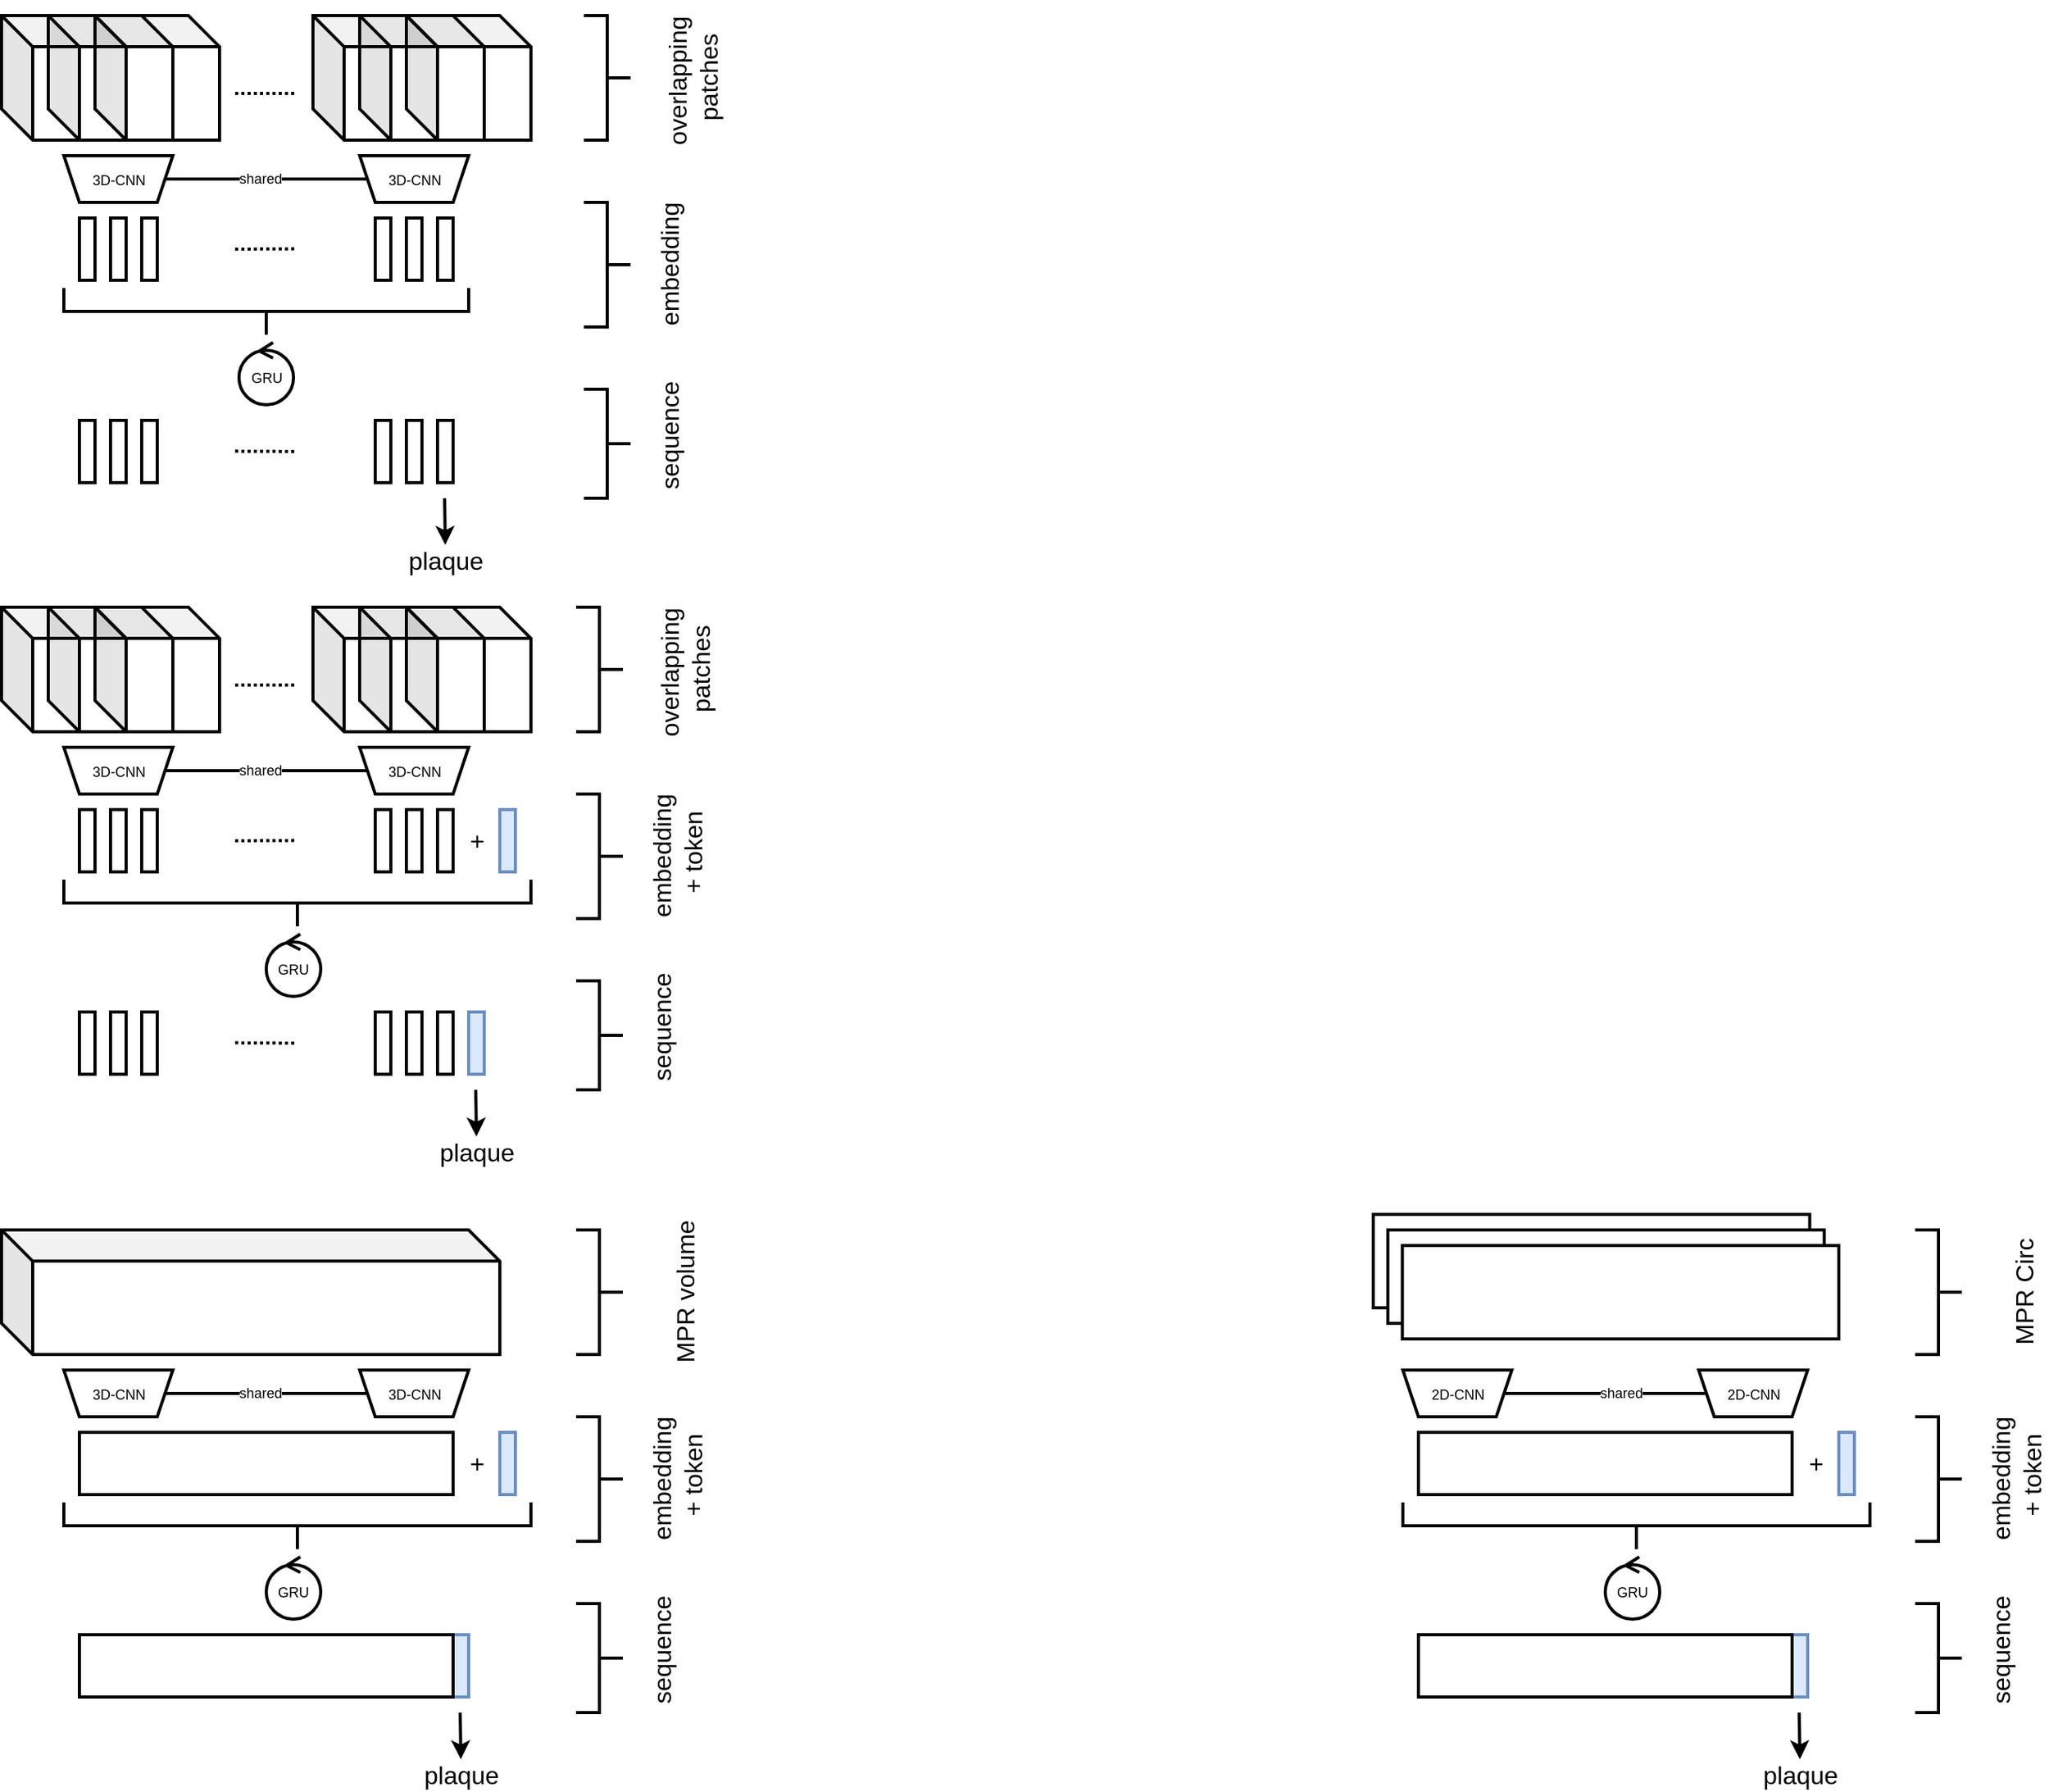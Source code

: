 <mxfile version="16.5.2" type="github">
  <diagram id="wu3s9VQ9t52bFEnNtLgB" name="Page-1">
    <mxGraphModel dx="346" dy="182" grid="1" gridSize="10" guides="1" tooltips="1" connect="1" arrows="1" fold="1" page="1" pageScale="1" pageWidth="827" pageHeight="1169" math="0" shadow="0">
      <root>
        <mxCell id="0" />
        <mxCell id="1" parent="0" />
        <mxCell id="9XVw_O79pxeB6KCYu5-Q-149" value="" style="shape=cube;whiteSpace=wrap;html=1;boundedLbl=1;backgroundOutline=1;darkOpacity=0.05;darkOpacity2=0.1;fillColor=none;strokeWidth=2;" vertex="1" parent="1">
          <mxGeometry x="40" y="400" width="80" height="80" as="geometry" />
        </mxCell>
        <mxCell id="9XVw_O79pxeB6KCYu5-Q-150" value="" style="shape=cube;whiteSpace=wrap;html=1;boundedLbl=1;backgroundOutline=1;darkOpacity=0.05;darkOpacity2=0.1;fillColor=none;strokeWidth=2;" vertex="1" parent="1">
          <mxGeometry x="70" y="400" width="80" height="80" as="geometry" />
        </mxCell>
        <mxCell id="9XVw_O79pxeB6KCYu5-Q-151" value="" style="shape=cube;whiteSpace=wrap;html=1;boundedLbl=1;backgroundOutline=1;darkOpacity=0.05;darkOpacity2=0.1;fillColor=none;strokeWidth=2;" vertex="1" parent="1">
          <mxGeometry x="100" y="400" width="80" height="80" as="geometry" />
        </mxCell>
        <mxCell id="9XVw_O79pxeB6KCYu5-Q-152" value="" style="shape=cube;whiteSpace=wrap;html=1;boundedLbl=1;backgroundOutline=1;darkOpacity=0.05;darkOpacity2=0.1;fillColor=none;strokeWidth=2;" vertex="1" parent="1">
          <mxGeometry x="240" y="400" width="80" height="80" as="geometry" />
        </mxCell>
        <mxCell id="9XVw_O79pxeB6KCYu5-Q-153" value="" style="shape=cube;whiteSpace=wrap;html=1;boundedLbl=1;backgroundOutline=1;darkOpacity=0.05;darkOpacity2=0.1;fillColor=none;strokeWidth=2;" vertex="1" parent="1">
          <mxGeometry x="270" y="400" width="80" height="80" as="geometry" />
        </mxCell>
        <mxCell id="9XVw_O79pxeB6KCYu5-Q-154" value="" style="shape=cube;whiteSpace=wrap;html=1;boundedLbl=1;backgroundOutline=1;darkOpacity=0.05;darkOpacity2=0.1;fillColor=none;strokeWidth=2;" vertex="1" parent="1">
          <mxGeometry x="300" y="400" width="80" height="80" as="geometry" />
        </mxCell>
        <mxCell id="9XVw_O79pxeB6KCYu5-Q-155" value="" style="endArrow=none;dashed=1;html=1;rounded=0;strokeWidth=2;dashPattern=1 1;" edge="1" parent="1">
          <mxGeometry width="50" height="50" relative="1" as="geometry">
            <mxPoint x="190" y="450" as="sourcePoint" />
            <mxPoint x="230" y="450" as="targetPoint" />
          </mxGeometry>
        </mxCell>
        <mxCell id="9XVw_O79pxeB6KCYu5-Q-156" value="" style="rounded=0;whiteSpace=wrap;html=1;fillColor=none;strokeWidth=2;" vertex="1" parent="1">
          <mxGeometry x="90" y="530" width="10" height="40" as="geometry" />
        </mxCell>
        <mxCell id="9XVw_O79pxeB6KCYu5-Q-157" value="" style="group;fontSize=9;strokeWidth=2;" vertex="1" connectable="0" parent="1">
          <mxGeometry x="80" y="490" width="80" height="30" as="geometry" />
        </mxCell>
        <mxCell id="9XVw_O79pxeB6KCYu5-Q-158" value="" style="shape=trapezoid;perimeter=trapezoidPerimeter;whiteSpace=wrap;html=1;fixedSize=1;fillColor=none;rotation=-180;size=10;strokeWidth=2;" vertex="1" parent="9XVw_O79pxeB6KCYu5-Q-157">
          <mxGeometry width="70" height="30" as="geometry" />
        </mxCell>
        <mxCell id="9XVw_O79pxeB6KCYu5-Q-159" value="&lt;font style=&quot;font-size: 9px&quot;&gt;3D-CNN&lt;/font&gt;" style="text;html=1;align=center;verticalAlign=middle;resizable=0;points=[];autosize=1;strokeColor=none;fillColor=none;" vertex="1" parent="9XVw_O79pxeB6KCYu5-Q-157">
          <mxGeometry x="10" y="5" width="50" height="20" as="geometry" />
        </mxCell>
        <mxCell id="9XVw_O79pxeB6KCYu5-Q-160" value="" style="rounded=0;whiteSpace=wrap;html=1;fillColor=none;strokeWidth=2;" vertex="1" parent="1">
          <mxGeometry x="110" y="530" width="10" height="40" as="geometry" />
        </mxCell>
        <mxCell id="9XVw_O79pxeB6KCYu5-Q-161" value="" style="rounded=0;whiteSpace=wrap;html=1;fillColor=none;strokeWidth=2;" vertex="1" parent="1">
          <mxGeometry x="130" y="530" width="10" height="40" as="geometry" />
        </mxCell>
        <mxCell id="9XVw_O79pxeB6KCYu5-Q-162" value="" style="group;fontSize=9;strokeWidth=2;" vertex="1" connectable="0" parent="1">
          <mxGeometry x="270" y="490" width="70" height="30" as="geometry" />
        </mxCell>
        <mxCell id="9XVw_O79pxeB6KCYu5-Q-163" value="" style="shape=trapezoid;perimeter=trapezoidPerimeter;whiteSpace=wrap;html=1;fixedSize=1;fillColor=none;rotation=-180;size=10;strokeWidth=2;" vertex="1" parent="9XVw_O79pxeB6KCYu5-Q-162">
          <mxGeometry width="70" height="30" as="geometry" />
        </mxCell>
        <mxCell id="9XVw_O79pxeB6KCYu5-Q-164" value="&lt;font style=&quot;font-size: 9px&quot;&gt;3D-CNN&lt;/font&gt;" style="text;html=1;align=center;verticalAlign=middle;resizable=0;points=[];autosize=1;strokeColor=none;fillColor=none;" vertex="1" parent="9XVw_O79pxeB6KCYu5-Q-162">
          <mxGeometry x="10.125" y="5" width="50" height="20" as="geometry" />
        </mxCell>
        <mxCell id="9XVw_O79pxeB6KCYu5-Q-165" value="" style="endArrow=none;dashed=1;html=1;rounded=0;strokeWidth=2;dashPattern=1 1;" edge="1" parent="1">
          <mxGeometry width="50" height="50" relative="1" as="geometry">
            <mxPoint x="190" y="550" as="sourcePoint" />
            <mxPoint x="229" y="549.8" as="targetPoint" />
          </mxGeometry>
        </mxCell>
        <mxCell id="9XVw_O79pxeB6KCYu5-Q-166" value="GRU" style="ellipse;shape=umlControl;whiteSpace=wrap;html=1;fillColor=none;fontSize=9;strokeWidth=2;" vertex="1" parent="1">
          <mxGeometry x="210" y="610" width="35" height="40" as="geometry" />
        </mxCell>
        <mxCell id="9XVw_O79pxeB6KCYu5-Q-167" value="" style="rounded=0;whiteSpace=wrap;html=1;fillColor=none;strokeWidth=2;" vertex="1" parent="1">
          <mxGeometry x="280" y="530" width="10" height="40" as="geometry" />
        </mxCell>
        <mxCell id="9XVw_O79pxeB6KCYu5-Q-168" value="" style="rounded=0;whiteSpace=wrap;html=1;fillColor=none;strokeWidth=2;" vertex="1" parent="1">
          <mxGeometry x="300" y="530" width="10" height="40" as="geometry" />
        </mxCell>
        <mxCell id="9XVw_O79pxeB6KCYu5-Q-169" value="" style="rounded=0;whiteSpace=wrap;html=1;fillColor=none;strokeWidth=2;" vertex="1" parent="1">
          <mxGeometry x="320" y="530" width="10" height="40" as="geometry" />
        </mxCell>
        <mxCell id="9XVw_O79pxeB6KCYu5-Q-170" style="edgeStyle=orthogonalEdgeStyle;rounded=0;orthogonalLoop=1;jettySize=auto;html=1;exitX=0;exitY=0.5;exitDx=0;exitDy=0;entryX=1;entryY=0.5;entryDx=0;entryDy=0;fontSize=9;endArrow=none;endFill=0;strokeWidth=2;" edge="1" parent="1" source="9XVw_O79pxeB6KCYu5-Q-158" target="9XVw_O79pxeB6KCYu5-Q-163">
          <mxGeometry relative="1" as="geometry" />
        </mxCell>
        <mxCell id="9XVw_O79pxeB6KCYu5-Q-171" value="shared" style="edgeLabel;html=1;align=center;verticalAlign=middle;resizable=0;points=[];fontSize=9;" vertex="1" connectable="0" parent="9XVw_O79pxeB6KCYu5-Q-170">
          <mxGeometry x="-0.303" y="2" relative="1" as="geometry">
            <mxPoint x="15" y="2" as="offset" />
          </mxGeometry>
        </mxCell>
        <mxCell id="9XVw_O79pxeB6KCYu5-Q-172" value="" style="strokeWidth=2;html=1;shape=mxgraph.flowchart.annotation_2;align=left;labelPosition=right;pointerEvents=1;fontSize=16;fillColor=none;rotation=-90;" vertex="1" parent="1">
          <mxGeometry x="215" y="440" width="30" height="300" as="geometry" />
        </mxCell>
        <mxCell id="9XVw_O79pxeB6KCYu5-Q-173" value="" style="rounded=0;whiteSpace=wrap;html=1;fillColor=none;strokeWidth=2;" vertex="1" parent="1">
          <mxGeometry x="90" y="660" width="10" height="40" as="geometry" />
        </mxCell>
        <mxCell id="9XVw_O79pxeB6KCYu5-Q-174" value="" style="rounded=0;whiteSpace=wrap;html=1;fillColor=none;strokeWidth=2;" vertex="1" parent="1">
          <mxGeometry x="110" y="660" width="10" height="40" as="geometry" />
        </mxCell>
        <mxCell id="9XVw_O79pxeB6KCYu5-Q-175" value="" style="rounded=0;whiteSpace=wrap;html=1;fillColor=none;strokeWidth=2;" vertex="1" parent="1">
          <mxGeometry x="130" y="660" width="10" height="40" as="geometry" />
        </mxCell>
        <mxCell id="9XVw_O79pxeB6KCYu5-Q-176" value="" style="endArrow=none;dashed=1;html=1;rounded=0;strokeWidth=2;dashPattern=1 1;" edge="1" parent="1">
          <mxGeometry width="50" height="50" relative="1" as="geometry">
            <mxPoint x="190" y="679.8" as="sourcePoint" />
            <mxPoint x="230" y="680" as="targetPoint" />
          </mxGeometry>
        </mxCell>
        <mxCell id="9XVw_O79pxeB6KCYu5-Q-177" value="" style="rounded=0;whiteSpace=wrap;html=1;fillColor=none;strokeWidth=2;" vertex="1" parent="1">
          <mxGeometry x="280" y="660" width="10" height="40" as="geometry" />
        </mxCell>
        <mxCell id="9XVw_O79pxeB6KCYu5-Q-178" value="" style="rounded=0;whiteSpace=wrap;html=1;fillColor=none;strokeWidth=2;" vertex="1" parent="1">
          <mxGeometry x="300" y="660" width="10" height="40" as="geometry" />
        </mxCell>
        <mxCell id="9XVw_O79pxeB6KCYu5-Q-179" value="" style="rounded=0;whiteSpace=wrap;html=1;fillColor=none;strokeWidth=2;" vertex="1" parent="1">
          <mxGeometry x="320" y="660" width="10" height="40" as="geometry" />
        </mxCell>
        <mxCell id="9XVw_O79pxeB6KCYu5-Q-180" value="plaque" style="text;html=1;align=center;verticalAlign=middle;resizable=0;points=[];autosize=1;strokeColor=none;fillColor=none;fontSize=16;" vertex="1" parent="1">
          <mxGeometry x="315" y="740" width="60" height="20" as="geometry" />
        </mxCell>
        <mxCell id="9XVw_O79pxeB6KCYu5-Q-181" value="" style="endArrow=classic;html=1;rounded=0;fontSize=16;strokeColor=#000000;strokeWidth=2;entryX=0.5;entryY=0;entryDx=0;entryDy=0;entryPerimeter=0;" edge="1" parent="1">
          <mxGeometry width="50" height="50" relative="1" as="geometry">
            <mxPoint x="344.57" y="710" as="sourcePoint" />
            <mxPoint x="345" y="740" as="targetPoint" />
          </mxGeometry>
        </mxCell>
        <mxCell id="9XVw_O79pxeB6KCYu5-Q-182" value="+" style="text;html=1;align=center;verticalAlign=middle;resizable=0;points=[];autosize=1;strokeColor=none;fillColor=none;fontSize=16;" vertex="1" parent="1">
          <mxGeometry x="330" y="540" width="30" height="20" as="geometry" />
        </mxCell>
        <mxCell id="9XVw_O79pxeB6KCYu5-Q-183" value="" style="rounded=0;whiteSpace=wrap;html=1;fillColor=#dae8fc;strokeWidth=2;strokeColor=#6c8ebf;" vertex="1" parent="1">
          <mxGeometry x="360" y="530" width="10" height="40" as="geometry" />
        </mxCell>
        <mxCell id="9XVw_O79pxeB6KCYu5-Q-184" value="" style="rounded=0;whiteSpace=wrap;html=1;fillColor=#dae8fc;strokeWidth=2;strokeColor=#6c8ebf;" vertex="1" parent="1">
          <mxGeometry x="340" y="660" width="10" height="40" as="geometry" />
        </mxCell>
        <mxCell id="9XVw_O79pxeB6KCYu5-Q-221" value="" style="group" vertex="1" connectable="0" parent="1">
          <mxGeometry x="40" y="20" width="340" height="360" as="geometry" />
        </mxCell>
        <mxCell id="9XVw_O79pxeB6KCYu5-Q-1" value="" style="shape=cube;whiteSpace=wrap;html=1;boundedLbl=1;backgroundOutline=1;darkOpacity=0.05;darkOpacity2=0.1;fillColor=none;strokeWidth=2;" vertex="1" parent="9XVw_O79pxeB6KCYu5-Q-221">
          <mxGeometry width="80" height="80" as="geometry" />
        </mxCell>
        <mxCell id="9XVw_O79pxeB6KCYu5-Q-8" value="" style="shape=cube;whiteSpace=wrap;html=1;boundedLbl=1;backgroundOutline=1;darkOpacity=0.05;darkOpacity2=0.1;fillColor=none;strokeWidth=2;" vertex="1" parent="9XVw_O79pxeB6KCYu5-Q-221">
          <mxGeometry x="30" width="80" height="80" as="geometry" />
        </mxCell>
        <mxCell id="9XVw_O79pxeB6KCYu5-Q-9" value="" style="shape=cube;whiteSpace=wrap;html=1;boundedLbl=1;backgroundOutline=1;darkOpacity=0.05;darkOpacity2=0.1;fillColor=none;strokeWidth=2;" vertex="1" parent="9XVw_O79pxeB6KCYu5-Q-221">
          <mxGeometry x="60" width="80" height="80" as="geometry" />
        </mxCell>
        <mxCell id="9XVw_O79pxeB6KCYu5-Q-10" value="" style="shape=cube;whiteSpace=wrap;html=1;boundedLbl=1;backgroundOutline=1;darkOpacity=0.05;darkOpacity2=0.1;fillColor=none;strokeWidth=2;" vertex="1" parent="9XVw_O79pxeB6KCYu5-Q-221">
          <mxGeometry x="200" width="80" height="80" as="geometry" />
        </mxCell>
        <mxCell id="9XVw_O79pxeB6KCYu5-Q-11" value="" style="shape=cube;whiteSpace=wrap;html=1;boundedLbl=1;backgroundOutline=1;darkOpacity=0.05;darkOpacity2=0.1;fillColor=none;strokeWidth=2;" vertex="1" parent="9XVw_O79pxeB6KCYu5-Q-221">
          <mxGeometry x="230" width="80" height="80" as="geometry" />
        </mxCell>
        <mxCell id="9XVw_O79pxeB6KCYu5-Q-12" value="" style="shape=cube;whiteSpace=wrap;html=1;boundedLbl=1;backgroundOutline=1;darkOpacity=0.05;darkOpacity2=0.1;fillColor=none;strokeWidth=2;" vertex="1" parent="9XVw_O79pxeB6KCYu5-Q-221">
          <mxGeometry x="260" width="80" height="80" as="geometry" />
        </mxCell>
        <mxCell id="9XVw_O79pxeB6KCYu5-Q-14" value="" style="endArrow=none;dashed=1;html=1;rounded=0;strokeWidth=2;dashPattern=1 1;" edge="1" parent="9XVw_O79pxeB6KCYu5-Q-221">
          <mxGeometry width="50" height="50" relative="1" as="geometry">
            <mxPoint x="150" y="50" as="sourcePoint" />
            <mxPoint x="190" y="50" as="targetPoint" />
          </mxGeometry>
        </mxCell>
        <mxCell id="9XVw_O79pxeB6KCYu5-Q-24" value="" style="rounded=0;whiteSpace=wrap;html=1;fillColor=none;strokeWidth=2;" vertex="1" parent="9XVw_O79pxeB6KCYu5-Q-221">
          <mxGeometry x="50" y="130" width="10" height="40" as="geometry" />
        </mxCell>
        <mxCell id="9XVw_O79pxeB6KCYu5-Q-26" value="" style="group;fontSize=9;strokeWidth=2;" vertex="1" connectable="0" parent="9XVw_O79pxeB6KCYu5-Q-221">
          <mxGeometry x="40" y="90" width="80" height="30" as="geometry" />
        </mxCell>
        <mxCell id="9XVw_O79pxeB6KCYu5-Q-16" value="" style="shape=trapezoid;perimeter=trapezoidPerimeter;whiteSpace=wrap;html=1;fixedSize=1;fillColor=none;rotation=-180;size=10;strokeWidth=2;" vertex="1" parent="9XVw_O79pxeB6KCYu5-Q-26">
          <mxGeometry width="70" height="30" as="geometry" />
        </mxCell>
        <mxCell id="9XVw_O79pxeB6KCYu5-Q-17" value="&lt;font style=&quot;font-size: 9px&quot;&gt;3D-CNN&lt;/font&gt;" style="text;html=1;align=center;verticalAlign=middle;resizable=0;points=[];autosize=1;strokeColor=none;fillColor=none;" vertex="1" parent="9XVw_O79pxeB6KCYu5-Q-26">
          <mxGeometry x="10" y="5" width="50" height="20" as="geometry" />
        </mxCell>
        <mxCell id="9XVw_O79pxeB6KCYu5-Q-28" value="" style="rounded=0;whiteSpace=wrap;html=1;fillColor=none;strokeWidth=2;" vertex="1" parent="9XVw_O79pxeB6KCYu5-Q-221">
          <mxGeometry x="70" y="130" width="10" height="40" as="geometry" />
        </mxCell>
        <mxCell id="9XVw_O79pxeB6KCYu5-Q-29" value="" style="rounded=0;whiteSpace=wrap;html=1;fillColor=none;strokeWidth=2;" vertex="1" parent="9XVw_O79pxeB6KCYu5-Q-221">
          <mxGeometry x="90" y="130" width="10" height="40" as="geometry" />
        </mxCell>
        <mxCell id="9XVw_O79pxeB6KCYu5-Q-34" value="" style="group;fontSize=9;strokeWidth=2;" vertex="1" connectable="0" parent="9XVw_O79pxeB6KCYu5-Q-221">
          <mxGeometry x="230" y="90" width="70" height="30" as="geometry" />
        </mxCell>
        <mxCell id="9XVw_O79pxeB6KCYu5-Q-35" value="" style="shape=trapezoid;perimeter=trapezoidPerimeter;whiteSpace=wrap;html=1;fixedSize=1;fillColor=none;rotation=-180;size=10;strokeWidth=2;" vertex="1" parent="9XVw_O79pxeB6KCYu5-Q-34">
          <mxGeometry width="70" height="30" as="geometry" />
        </mxCell>
        <mxCell id="9XVw_O79pxeB6KCYu5-Q-36" value="&lt;font style=&quot;font-size: 9px&quot;&gt;3D-CNN&lt;/font&gt;" style="text;html=1;align=center;verticalAlign=middle;resizable=0;points=[];autosize=1;strokeColor=none;fillColor=none;" vertex="1" parent="9XVw_O79pxeB6KCYu5-Q-34">
          <mxGeometry x="10.125" y="5" width="50" height="20" as="geometry" />
        </mxCell>
        <mxCell id="9XVw_O79pxeB6KCYu5-Q-39" value="" style="endArrow=none;dashed=1;html=1;rounded=0;strokeWidth=2;dashPattern=1 1;" edge="1" parent="9XVw_O79pxeB6KCYu5-Q-221">
          <mxGeometry width="50" height="50" relative="1" as="geometry">
            <mxPoint x="150" y="150" as="sourcePoint" />
            <mxPoint x="189" y="149.8" as="targetPoint" />
          </mxGeometry>
        </mxCell>
        <mxCell id="9XVw_O79pxeB6KCYu5-Q-52" value="GRU" style="ellipse;shape=umlControl;whiteSpace=wrap;html=1;fillColor=none;fontSize=9;strokeWidth=2;" vertex="1" parent="9XVw_O79pxeB6KCYu5-Q-221">
          <mxGeometry x="152.5" y="210" width="35" height="40" as="geometry" />
        </mxCell>
        <mxCell id="9XVw_O79pxeB6KCYu5-Q-53" value="" style="rounded=0;whiteSpace=wrap;html=1;fillColor=none;strokeWidth=2;" vertex="1" parent="9XVw_O79pxeB6KCYu5-Q-221">
          <mxGeometry x="240" y="130" width="10" height="40" as="geometry" />
        </mxCell>
        <mxCell id="9XVw_O79pxeB6KCYu5-Q-54" value="" style="rounded=0;whiteSpace=wrap;html=1;fillColor=none;strokeWidth=2;" vertex="1" parent="9XVw_O79pxeB6KCYu5-Q-221">
          <mxGeometry x="260" y="130" width="10" height="40" as="geometry" />
        </mxCell>
        <mxCell id="9XVw_O79pxeB6KCYu5-Q-55" value="" style="rounded=0;whiteSpace=wrap;html=1;fillColor=none;strokeWidth=2;" vertex="1" parent="9XVw_O79pxeB6KCYu5-Q-221">
          <mxGeometry x="280" y="130" width="10" height="40" as="geometry" />
        </mxCell>
        <mxCell id="9XVw_O79pxeB6KCYu5-Q-72" style="edgeStyle=orthogonalEdgeStyle;rounded=0;orthogonalLoop=1;jettySize=auto;html=1;exitX=0;exitY=0.5;exitDx=0;exitDy=0;entryX=1;entryY=0.5;entryDx=0;entryDy=0;fontSize=9;endArrow=none;endFill=0;strokeWidth=2;" edge="1" parent="9XVw_O79pxeB6KCYu5-Q-221" source="9XVw_O79pxeB6KCYu5-Q-16" target="9XVw_O79pxeB6KCYu5-Q-35">
          <mxGeometry relative="1" as="geometry" />
        </mxCell>
        <mxCell id="9XVw_O79pxeB6KCYu5-Q-73" value="shared" style="edgeLabel;html=1;align=center;verticalAlign=middle;resizable=0;points=[];fontSize=9;" vertex="1" connectable="0" parent="9XVw_O79pxeB6KCYu5-Q-72">
          <mxGeometry x="-0.303" y="2" relative="1" as="geometry">
            <mxPoint x="15" y="2" as="offset" />
          </mxGeometry>
        </mxCell>
        <mxCell id="9XVw_O79pxeB6KCYu5-Q-128" value="" style="strokeWidth=2;html=1;shape=mxgraph.flowchart.annotation_2;align=left;labelPosition=right;pointerEvents=1;fontSize=16;fillColor=none;rotation=-90;" vertex="1" parent="9XVw_O79pxeB6KCYu5-Q-221">
          <mxGeometry x="155" y="60" width="30" height="260" as="geometry" />
        </mxCell>
        <mxCell id="9XVw_O79pxeB6KCYu5-Q-129" value="" style="rounded=0;whiteSpace=wrap;html=1;fillColor=none;strokeWidth=2;" vertex="1" parent="9XVw_O79pxeB6KCYu5-Q-221">
          <mxGeometry x="50" y="260" width="10" height="40" as="geometry" />
        </mxCell>
        <mxCell id="9XVw_O79pxeB6KCYu5-Q-130" value="" style="rounded=0;whiteSpace=wrap;html=1;fillColor=none;strokeWidth=2;" vertex="1" parent="9XVw_O79pxeB6KCYu5-Q-221">
          <mxGeometry x="70" y="260" width="10" height="40" as="geometry" />
        </mxCell>
        <mxCell id="9XVw_O79pxeB6KCYu5-Q-131" value="" style="rounded=0;whiteSpace=wrap;html=1;fillColor=none;strokeWidth=2;" vertex="1" parent="9XVw_O79pxeB6KCYu5-Q-221">
          <mxGeometry x="90" y="260" width="10" height="40" as="geometry" />
        </mxCell>
        <mxCell id="9XVw_O79pxeB6KCYu5-Q-132" value="" style="endArrow=none;dashed=1;html=1;rounded=0;strokeWidth=2;dashPattern=1 1;" edge="1" parent="9XVw_O79pxeB6KCYu5-Q-221">
          <mxGeometry width="50" height="50" relative="1" as="geometry">
            <mxPoint x="150" y="279.8" as="sourcePoint" />
            <mxPoint x="190" y="280" as="targetPoint" />
          </mxGeometry>
        </mxCell>
        <mxCell id="9XVw_O79pxeB6KCYu5-Q-133" value="" style="rounded=0;whiteSpace=wrap;html=1;fillColor=none;strokeWidth=2;" vertex="1" parent="9XVw_O79pxeB6KCYu5-Q-221">
          <mxGeometry x="240" y="260" width="10" height="40" as="geometry" />
        </mxCell>
        <mxCell id="9XVw_O79pxeB6KCYu5-Q-134" value="" style="rounded=0;whiteSpace=wrap;html=1;fillColor=none;strokeWidth=2;" vertex="1" parent="9XVw_O79pxeB6KCYu5-Q-221">
          <mxGeometry x="260" y="260" width="10" height="40" as="geometry" />
        </mxCell>
        <mxCell id="9XVw_O79pxeB6KCYu5-Q-135" value="" style="rounded=0;whiteSpace=wrap;html=1;fillColor=none;strokeWidth=2;" vertex="1" parent="9XVw_O79pxeB6KCYu5-Q-221">
          <mxGeometry x="280" y="260" width="10" height="40" as="geometry" />
        </mxCell>
        <mxCell id="9XVw_O79pxeB6KCYu5-Q-147" value="plaque" style="text;html=1;align=center;verticalAlign=middle;resizable=0;points=[];autosize=1;strokeColor=none;fillColor=none;fontSize=16;" vertex="1" parent="9XVw_O79pxeB6KCYu5-Q-221">
          <mxGeometry x="255" y="340" width="60" height="20" as="geometry" />
        </mxCell>
        <mxCell id="9XVw_O79pxeB6KCYu5-Q-148" value="" style="endArrow=classic;html=1;rounded=0;fontSize=16;strokeColor=#000000;strokeWidth=2;entryX=0.5;entryY=0;entryDx=0;entryDy=0;entryPerimeter=0;" edge="1" parent="9XVw_O79pxeB6KCYu5-Q-221">
          <mxGeometry width="50" height="50" relative="1" as="geometry">
            <mxPoint x="284.57" y="310" as="sourcePoint" />
            <mxPoint x="285" y="340" as="targetPoint" />
          </mxGeometry>
        </mxCell>
        <mxCell id="9XVw_O79pxeB6KCYu5-Q-222" value="" style="shape=cube;whiteSpace=wrap;html=1;boundedLbl=1;backgroundOutline=1;darkOpacity=0.05;darkOpacity2=0.1;fillColor=none;strokeWidth=2;" vertex="1" parent="1">
          <mxGeometry x="40" y="800" width="320" height="80" as="geometry" />
        </mxCell>
        <mxCell id="9XVw_O79pxeB6KCYu5-Q-230" value="" style="group;fontSize=9;strokeWidth=2;" vertex="1" connectable="0" parent="1">
          <mxGeometry x="80" y="890" width="80" height="30" as="geometry" />
        </mxCell>
        <mxCell id="9XVw_O79pxeB6KCYu5-Q-231" value="" style="shape=trapezoid;perimeter=trapezoidPerimeter;whiteSpace=wrap;html=1;fixedSize=1;fillColor=none;rotation=-180;size=10;strokeWidth=2;" vertex="1" parent="9XVw_O79pxeB6KCYu5-Q-230">
          <mxGeometry width="70" height="30" as="geometry" />
        </mxCell>
        <mxCell id="9XVw_O79pxeB6KCYu5-Q-232" value="&lt;font style=&quot;font-size: 9px&quot;&gt;3D-CNN&lt;/font&gt;" style="text;html=1;align=center;verticalAlign=middle;resizable=0;points=[];autosize=1;strokeColor=none;fillColor=none;" vertex="1" parent="9XVw_O79pxeB6KCYu5-Q-230">
          <mxGeometry x="10" y="5" width="50" height="20" as="geometry" />
        </mxCell>
        <mxCell id="9XVw_O79pxeB6KCYu5-Q-235" value="" style="group;fontSize=9;strokeWidth=2;" vertex="1" connectable="0" parent="1">
          <mxGeometry x="270" y="890" width="70" height="30" as="geometry" />
        </mxCell>
        <mxCell id="9XVw_O79pxeB6KCYu5-Q-236" value="" style="shape=trapezoid;perimeter=trapezoidPerimeter;whiteSpace=wrap;html=1;fixedSize=1;fillColor=none;rotation=-180;size=10;strokeWidth=2;" vertex="1" parent="9XVw_O79pxeB6KCYu5-Q-235">
          <mxGeometry width="70" height="30" as="geometry" />
        </mxCell>
        <mxCell id="9XVw_O79pxeB6KCYu5-Q-237" value="&lt;font style=&quot;font-size: 9px&quot;&gt;3D-CNN&lt;/font&gt;" style="text;html=1;align=center;verticalAlign=middle;resizable=0;points=[];autosize=1;strokeColor=none;fillColor=none;" vertex="1" parent="9XVw_O79pxeB6KCYu5-Q-235">
          <mxGeometry x="10.125" y="5" width="50" height="20" as="geometry" />
        </mxCell>
        <mxCell id="9XVw_O79pxeB6KCYu5-Q-239" value="GRU" style="ellipse;shape=umlControl;whiteSpace=wrap;html=1;fillColor=none;fontSize=9;strokeWidth=2;" vertex="1" parent="1">
          <mxGeometry x="210" y="1010" width="35" height="40" as="geometry" />
        </mxCell>
        <mxCell id="9XVw_O79pxeB6KCYu5-Q-242" value="" style="rounded=0;whiteSpace=wrap;html=1;fillColor=none;strokeWidth=2;" vertex="1" parent="1">
          <mxGeometry x="90" y="930" width="240" height="40" as="geometry" />
        </mxCell>
        <mxCell id="9XVw_O79pxeB6KCYu5-Q-243" style="edgeStyle=orthogonalEdgeStyle;rounded=0;orthogonalLoop=1;jettySize=auto;html=1;exitX=0;exitY=0.5;exitDx=0;exitDy=0;entryX=1;entryY=0.5;entryDx=0;entryDy=0;fontSize=9;endArrow=none;endFill=0;strokeWidth=2;" edge="1" parent="1" source="9XVw_O79pxeB6KCYu5-Q-231" target="9XVw_O79pxeB6KCYu5-Q-236">
          <mxGeometry relative="1" as="geometry" />
        </mxCell>
        <mxCell id="9XVw_O79pxeB6KCYu5-Q-244" value="shared" style="edgeLabel;html=1;align=center;verticalAlign=middle;resizable=0;points=[];fontSize=9;" vertex="1" connectable="0" parent="9XVw_O79pxeB6KCYu5-Q-243">
          <mxGeometry x="-0.303" y="2" relative="1" as="geometry">
            <mxPoint x="15" y="2" as="offset" />
          </mxGeometry>
        </mxCell>
        <mxCell id="9XVw_O79pxeB6KCYu5-Q-245" value="" style="strokeWidth=2;html=1;shape=mxgraph.flowchart.annotation_2;align=left;labelPosition=right;pointerEvents=1;fontSize=16;fillColor=none;rotation=-90;" vertex="1" parent="1">
          <mxGeometry x="215" y="840" width="30" height="300" as="geometry" />
        </mxCell>
        <mxCell id="9XVw_O79pxeB6KCYu5-Q-253" value="plaque" style="text;html=1;align=center;verticalAlign=middle;resizable=0;points=[];autosize=1;strokeColor=none;fillColor=none;fontSize=16;" vertex="1" parent="1">
          <mxGeometry x="305" y="1140" width="60" height="20" as="geometry" />
        </mxCell>
        <mxCell id="9XVw_O79pxeB6KCYu5-Q-254" value="" style="endArrow=classic;html=1;rounded=0;fontSize=16;strokeColor=#000000;strokeWidth=2;entryX=0.5;entryY=0;entryDx=0;entryDy=0;entryPerimeter=0;" edge="1" parent="1">
          <mxGeometry width="50" height="50" relative="1" as="geometry">
            <mxPoint x="334.57" y="1110" as="sourcePoint" />
            <mxPoint x="335" y="1140" as="targetPoint" />
          </mxGeometry>
        </mxCell>
        <mxCell id="9XVw_O79pxeB6KCYu5-Q-255" value="+" style="text;html=1;align=center;verticalAlign=middle;resizable=0;points=[];autosize=1;strokeColor=none;fillColor=none;fontSize=16;" vertex="1" parent="1">
          <mxGeometry x="330" y="940" width="30" height="20" as="geometry" />
        </mxCell>
        <mxCell id="9XVw_O79pxeB6KCYu5-Q-256" value="" style="rounded=0;whiteSpace=wrap;html=1;fillColor=#dae8fc;strokeWidth=2;strokeColor=#6c8ebf;" vertex="1" parent="1">
          <mxGeometry x="330" y="1060" width="10" height="40" as="geometry" />
        </mxCell>
        <mxCell id="9XVw_O79pxeB6KCYu5-Q-266" value="" style="rounded=0;whiteSpace=wrap;html=1;fillColor=none;strokeWidth=2;" vertex="1" parent="1">
          <mxGeometry x="90" y="1060" width="240" height="40" as="geometry" />
        </mxCell>
        <mxCell id="9XVw_O79pxeB6KCYu5-Q-267" value="" style="rounded=0;whiteSpace=wrap;html=1;fillColor=#dae8fc;strokeWidth=2;strokeColor=#6c8ebf;" vertex="1" parent="1">
          <mxGeometry x="360" y="930" width="10" height="40" as="geometry" />
        </mxCell>
        <mxCell id="9XVw_O79pxeB6KCYu5-Q-286" value="overlapping&amp;nbsp;&lt;br&gt;patches" style="text;html=1;align=center;verticalAlign=middle;resizable=0;points=[];autosize=1;strokeColor=none;fillColor=none;fontSize=16;rotation=-90;" vertex="1" parent="1">
          <mxGeometry x="429" y="420" width="100" height="40" as="geometry" />
        </mxCell>
        <mxCell id="9XVw_O79pxeB6KCYu5-Q-287" value="embedding&lt;br&gt;&amp;nbsp;+ token" style="text;html=1;align=center;verticalAlign=middle;resizable=0;points=[];autosize=1;strokeColor=none;fillColor=none;fontSize=16;rotation=-90;" vertex="1" parent="1">
          <mxGeometry x="429" y="540" width="90" height="40" as="geometry" />
        </mxCell>
        <mxCell id="9XVw_O79pxeB6KCYu5-Q-288" value="sequence" style="text;html=1;align=center;verticalAlign=middle;resizable=0;points=[];autosize=1;strokeColor=none;fillColor=none;fontSize=16;rotation=-90;" vertex="1" parent="1">
          <mxGeometry x="419" y="660" width="90" height="20" as="geometry" />
        </mxCell>
        <mxCell id="9XVw_O79pxeB6KCYu5-Q-289" value="" style="strokeWidth=2;html=1;shape=mxgraph.flowchart.annotation_2;align=left;labelPosition=right;pointerEvents=1;fontSize=16;fillColor=none;rotation=-180;" vertex="1" parent="1">
          <mxGeometry x="409" y="400" width="30" height="80" as="geometry" />
        </mxCell>
        <mxCell id="9XVw_O79pxeB6KCYu5-Q-290" value="" style="strokeWidth=2;html=1;shape=mxgraph.flowchart.annotation_2;align=left;labelPosition=right;pointerEvents=1;fontSize=16;fillColor=none;rotation=-180;" vertex="1" parent="1">
          <mxGeometry x="409" y="520" width="30" height="80" as="geometry" />
        </mxCell>
        <mxCell id="9XVw_O79pxeB6KCYu5-Q-291" value="" style="strokeWidth=2;html=1;shape=mxgraph.flowchart.annotation_2;align=left;labelPosition=right;pointerEvents=1;fontSize=16;fillColor=none;rotation=-180;" vertex="1" parent="1">
          <mxGeometry x="409" y="640" width="30" height="70" as="geometry" />
        </mxCell>
        <mxCell id="9XVw_O79pxeB6KCYu5-Q-293" value="overlapping&amp;nbsp;&lt;br&gt;patches" style="text;html=1;align=center;verticalAlign=middle;resizable=0;points=[];autosize=1;strokeColor=none;fillColor=none;fontSize=16;rotation=-90;" vertex="1" parent="1">
          <mxGeometry x="434" y="40" width="100" height="40" as="geometry" />
        </mxCell>
        <mxCell id="9XVw_O79pxeB6KCYu5-Q-294" value="embedding&lt;br&gt;&amp;nbsp;" style="text;html=1;align=center;verticalAlign=middle;resizable=0;points=[];autosize=1;strokeColor=none;fillColor=none;fontSize=16;rotation=-90;" vertex="1" parent="1">
          <mxGeometry x="434" y="160" width="90" height="40" as="geometry" />
        </mxCell>
        <mxCell id="9XVw_O79pxeB6KCYu5-Q-295" value="sequence" style="text;html=1;align=center;verticalAlign=middle;resizable=0;points=[];autosize=1;strokeColor=none;fillColor=none;fontSize=16;rotation=-90;" vertex="1" parent="1">
          <mxGeometry x="424" y="280" width="90" height="20" as="geometry" />
        </mxCell>
        <mxCell id="9XVw_O79pxeB6KCYu5-Q-296" value="" style="strokeWidth=2;html=1;shape=mxgraph.flowchart.annotation_2;align=left;labelPosition=right;pointerEvents=1;fontSize=16;fillColor=none;rotation=-180;" vertex="1" parent="1">
          <mxGeometry x="414" y="20" width="30" height="80" as="geometry" />
        </mxCell>
        <mxCell id="9XVw_O79pxeB6KCYu5-Q-297" value="" style="strokeWidth=2;html=1;shape=mxgraph.flowchart.annotation_2;align=left;labelPosition=right;pointerEvents=1;fontSize=16;fillColor=none;rotation=-180;" vertex="1" parent="1">
          <mxGeometry x="414" y="140" width="30" height="80" as="geometry" />
        </mxCell>
        <mxCell id="9XVw_O79pxeB6KCYu5-Q-298" value="" style="strokeWidth=2;html=1;shape=mxgraph.flowchart.annotation_2;align=left;labelPosition=right;pointerEvents=1;fontSize=16;fillColor=none;rotation=-180;" vertex="1" parent="1">
          <mxGeometry x="414" y="260" width="30" height="70" as="geometry" />
        </mxCell>
        <mxCell id="9XVw_O79pxeB6KCYu5-Q-299" value="MPR volume" style="text;html=1;align=center;verticalAlign=middle;resizable=0;points=[];autosize=1;strokeColor=none;fillColor=none;fontSize=16;rotation=-90;" vertex="1" parent="1">
          <mxGeometry x="424" y="830" width="110" height="20" as="geometry" />
        </mxCell>
        <mxCell id="9XVw_O79pxeB6KCYu5-Q-300" value="embedding&lt;br&gt;&amp;nbsp;+ token" style="text;html=1;align=center;verticalAlign=middle;resizable=0;points=[];autosize=1;strokeColor=none;fillColor=none;fontSize=16;rotation=-90;" vertex="1" parent="1">
          <mxGeometry x="429" y="940" width="90" height="40" as="geometry" />
        </mxCell>
        <mxCell id="9XVw_O79pxeB6KCYu5-Q-301" value="sequence" style="text;html=1;align=center;verticalAlign=middle;resizable=0;points=[];autosize=1;strokeColor=none;fillColor=none;fontSize=16;rotation=-90;" vertex="1" parent="1">
          <mxGeometry x="419" y="1060" width="90" height="20" as="geometry" />
        </mxCell>
        <mxCell id="9XVw_O79pxeB6KCYu5-Q-302" value="" style="strokeWidth=2;html=1;shape=mxgraph.flowchart.annotation_2;align=left;labelPosition=right;pointerEvents=1;fontSize=16;fillColor=none;rotation=-180;" vertex="1" parent="1">
          <mxGeometry x="409" y="800" width="30" height="80" as="geometry" />
        </mxCell>
        <mxCell id="9XVw_O79pxeB6KCYu5-Q-303" value="" style="strokeWidth=2;html=1;shape=mxgraph.flowchart.annotation_2;align=left;labelPosition=right;pointerEvents=1;fontSize=16;fillColor=none;rotation=-180;" vertex="1" parent="1">
          <mxGeometry x="409" y="920" width="30" height="80" as="geometry" />
        </mxCell>
        <mxCell id="9XVw_O79pxeB6KCYu5-Q-304" value="" style="strokeWidth=2;html=1;shape=mxgraph.flowchart.annotation_2;align=left;labelPosition=right;pointerEvents=1;fontSize=16;fillColor=none;rotation=-180;" vertex="1" parent="1">
          <mxGeometry x="409" y="1040" width="30" height="70" as="geometry" />
        </mxCell>
        <mxCell id="9XVw_O79pxeB6KCYu5-Q-306" value="" style="group;fontSize=9;strokeWidth=2;" vertex="1" connectable="0" parent="1">
          <mxGeometry x="940" y="890" width="80" height="30" as="geometry" />
        </mxCell>
        <mxCell id="9XVw_O79pxeB6KCYu5-Q-307" value="" style="shape=trapezoid;perimeter=trapezoidPerimeter;whiteSpace=wrap;html=1;fixedSize=1;fillColor=none;rotation=-180;size=10;strokeWidth=2;" vertex="1" parent="9XVw_O79pxeB6KCYu5-Q-306">
          <mxGeometry width="70" height="30" as="geometry" />
        </mxCell>
        <mxCell id="9XVw_O79pxeB6KCYu5-Q-308" value="&lt;font style=&quot;font-size: 9px&quot;&gt;2D-CNN&lt;/font&gt;" style="text;html=1;align=center;verticalAlign=middle;resizable=0;points=[];autosize=1;strokeColor=none;fillColor=none;" vertex="1" parent="9XVw_O79pxeB6KCYu5-Q-306">
          <mxGeometry x="10" y="5" width="50" height="20" as="geometry" />
        </mxCell>
        <mxCell id="9XVw_O79pxeB6KCYu5-Q-309" value="" style="group;fontSize=9;strokeWidth=2;" vertex="1" connectable="0" parent="1">
          <mxGeometry x="1130" y="890" width="70" height="30" as="geometry" />
        </mxCell>
        <mxCell id="9XVw_O79pxeB6KCYu5-Q-310" value="" style="shape=trapezoid;perimeter=trapezoidPerimeter;whiteSpace=wrap;html=1;fixedSize=1;fillColor=none;rotation=-180;size=10;strokeWidth=2;" vertex="1" parent="9XVw_O79pxeB6KCYu5-Q-309">
          <mxGeometry width="70" height="30" as="geometry" />
        </mxCell>
        <mxCell id="9XVw_O79pxeB6KCYu5-Q-311" value="&lt;font style=&quot;font-size: 9px&quot;&gt;2D-CNN&lt;/font&gt;" style="text;html=1;align=center;verticalAlign=middle;resizable=0;points=[];autosize=1;strokeColor=none;fillColor=none;" vertex="1" parent="9XVw_O79pxeB6KCYu5-Q-309">
          <mxGeometry x="10.125" y="5" width="50" height="20" as="geometry" />
        </mxCell>
        <mxCell id="9XVw_O79pxeB6KCYu5-Q-312" value="GRU" style="ellipse;shape=umlControl;whiteSpace=wrap;html=1;fillColor=none;fontSize=9;strokeWidth=2;" vertex="1" parent="1">
          <mxGeometry x="1070" y="1010" width="35" height="40" as="geometry" />
        </mxCell>
        <mxCell id="9XVw_O79pxeB6KCYu5-Q-313" value="" style="rounded=0;whiteSpace=wrap;html=1;fillColor=none;strokeWidth=2;" vertex="1" parent="1">
          <mxGeometry x="950" y="930" width="240" height="40" as="geometry" />
        </mxCell>
        <mxCell id="9XVw_O79pxeB6KCYu5-Q-314" style="edgeStyle=orthogonalEdgeStyle;rounded=0;orthogonalLoop=1;jettySize=auto;html=1;exitX=0;exitY=0.5;exitDx=0;exitDy=0;entryX=1;entryY=0.5;entryDx=0;entryDy=0;fontSize=9;endArrow=none;endFill=0;strokeWidth=2;" edge="1" parent="1" source="9XVw_O79pxeB6KCYu5-Q-307" target="9XVw_O79pxeB6KCYu5-Q-310">
          <mxGeometry relative="1" as="geometry" />
        </mxCell>
        <mxCell id="9XVw_O79pxeB6KCYu5-Q-315" value="shared" style="edgeLabel;html=1;align=center;verticalAlign=middle;resizable=0;points=[];fontSize=9;" vertex="1" connectable="0" parent="9XVw_O79pxeB6KCYu5-Q-314">
          <mxGeometry x="-0.303" y="2" relative="1" as="geometry">
            <mxPoint x="29" y="2" as="offset" />
          </mxGeometry>
        </mxCell>
        <mxCell id="9XVw_O79pxeB6KCYu5-Q-316" value="" style="strokeWidth=2;html=1;shape=mxgraph.flowchart.annotation_2;align=left;labelPosition=right;pointerEvents=1;fontSize=16;fillColor=none;rotation=-90;" vertex="1" parent="1">
          <mxGeometry x="1075" y="840" width="30" height="300" as="geometry" />
        </mxCell>
        <mxCell id="9XVw_O79pxeB6KCYu5-Q-317" value="plaque" style="text;html=1;align=center;verticalAlign=middle;resizable=0;points=[];autosize=1;strokeColor=none;fillColor=none;fontSize=16;" vertex="1" parent="1">
          <mxGeometry x="1165" y="1140" width="60" height="20" as="geometry" />
        </mxCell>
        <mxCell id="9XVw_O79pxeB6KCYu5-Q-318" value="" style="endArrow=classic;html=1;rounded=0;fontSize=16;strokeColor=#000000;strokeWidth=2;entryX=0.5;entryY=0;entryDx=0;entryDy=0;entryPerimeter=0;" edge="1" parent="1">
          <mxGeometry width="50" height="50" relative="1" as="geometry">
            <mxPoint x="1194.57" y="1110.0" as="sourcePoint" />
            <mxPoint x="1195" y="1140.0" as="targetPoint" />
          </mxGeometry>
        </mxCell>
        <mxCell id="9XVw_O79pxeB6KCYu5-Q-319" value="+" style="text;html=1;align=center;verticalAlign=middle;resizable=0;points=[];autosize=1;strokeColor=none;fillColor=none;fontSize=16;" vertex="1" parent="1">
          <mxGeometry x="1190" y="940" width="30" height="20" as="geometry" />
        </mxCell>
        <mxCell id="9XVw_O79pxeB6KCYu5-Q-320" value="" style="rounded=0;whiteSpace=wrap;html=1;fillColor=#dae8fc;strokeWidth=2;strokeColor=#6c8ebf;" vertex="1" parent="1">
          <mxGeometry x="1190" y="1060" width="10" height="40" as="geometry" />
        </mxCell>
        <mxCell id="9XVw_O79pxeB6KCYu5-Q-321" value="" style="rounded=0;whiteSpace=wrap;html=1;fillColor=none;strokeWidth=2;" vertex="1" parent="1">
          <mxGeometry x="950" y="1060" width="240" height="40" as="geometry" />
        </mxCell>
        <mxCell id="9XVw_O79pxeB6KCYu5-Q-322" value="" style="rounded=0;whiteSpace=wrap;html=1;fillColor=#dae8fc;strokeWidth=2;strokeColor=#6c8ebf;" vertex="1" parent="1">
          <mxGeometry x="1220" y="930" width="10" height="40" as="geometry" />
        </mxCell>
        <mxCell id="9XVw_O79pxeB6KCYu5-Q-323" value="MPR Circ" style="text;html=1;align=center;verticalAlign=middle;resizable=0;points=[];autosize=1;strokeColor=none;fillColor=none;fontSize=16;rotation=-90;" vertex="1" parent="1">
          <mxGeometry x="1299" y="830" width="80" height="20" as="geometry" />
        </mxCell>
        <mxCell id="9XVw_O79pxeB6KCYu5-Q-324" value="embedding&lt;br&gt;&amp;nbsp;+ token" style="text;html=1;align=center;verticalAlign=middle;resizable=0;points=[];autosize=1;strokeColor=none;fillColor=none;fontSize=16;rotation=-90;" vertex="1" parent="1">
          <mxGeometry x="1289" y="940" width="90" height="40" as="geometry" />
        </mxCell>
        <mxCell id="9XVw_O79pxeB6KCYu5-Q-325" value="sequence" style="text;html=1;align=center;verticalAlign=middle;resizable=0;points=[];autosize=1;strokeColor=none;fillColor=none;fontSize=16;rotation=-90;" vertex="1" parent="1">
          <mxGeometry x="1279" y="1060" width="90" height="20" as="geometry" />
        </mxCell>
        <mxCell id="9XVw_O79pxeB6KCYu5-Q-326" value="" style="strokeWidth=2;html=1;shape=mxgraph.flowchart.annotation_2;align=left;labelPosition=right;pointerEvents=1;fontSize=16;fillColor=none;rotation=-180;" vertex="1" parent="1">
          <mxGeometry x="1269" y="800" width="30" height="80" as="geometry" />
        </mxCell>
        <mxCell id="9XVw_O79pxeB6KCYu5-Q-327" value="" style="strokeWidth=2;html=1;shape=mxgraph.flowchart.annotation_2;align=left;labelPosition=right;pointerEvents=1;fontSize=16;fillColor=none;rotation=-180;" vertex="1" parent="1">
          <mxGeometry x="1269" y="920" width="30" height="80" as="geometry" />
        </mxCell>
        <mxCell id="9XVw_O79pxeB6KCYu5-Q-328" value="" style="strokeWidth=2;html=1;shape=mxgraph.flowchart.annotation_2;align=left;labelPosition=right;pointerEvents=1;fontSize=16;fillColor=none;rotation=-180;" vertex="1" parent="1">
          <mxGeometry x="1269" y="1040" width="30" height="70" as="geometry" />
        </mxCell>
        <mxCell id="9XVw_O79pxeB6KCYu5-Q-340" value="" style="group" vertex="1" connectable="0" parent="1">
          <mxGeometry x="921" y="790" width="299" height="80" as="geometry" />
        </mxCell>
        <mxCell id="9XVw_O79pxeB6KCYu5-Q-336" value="" style="rounded=0;whiteSpace=wrap;html=1;fontSize=10;strokeColor=#000000;strokeWidth=2;fillColor=none;" vertex="1" parent="9XVw_O79pxeB6KCYu5-Q-340">
          <mxGeometry width="280.312" height="60" as="geometry" />
        </mxCell>
        <mxCell id="9XVw_O79pxeB6KCYu5-Q-338" value="" style="rounded=0;whiteSpace=wrap;html=1;fontSize=10;strokeWidth=2;" vertex="1" parent="9XVw_O79pxeB6KCYu5-Q-340">
          <mxGeometry x="9.344" y="10" width="280.312" height="60" as="geometry" />
        </mxCell>
        <mxCell id="9XVw_O79pxeB6KCYu5-Q-339" value="" style="rounded=0;whiteSpace=wrap;html=1;fontSize=10;strokeWidth=2;" vertex="1" parent="9XVw_O79pxeB6KCYu5-Q-340">
          <mxGeometry x="18.688" y="20" width="280.312" height="60" as="geometry" />
        </mxCell>
      </root>
    </mxGraphModel>
  </diagram>
</mxfile>
